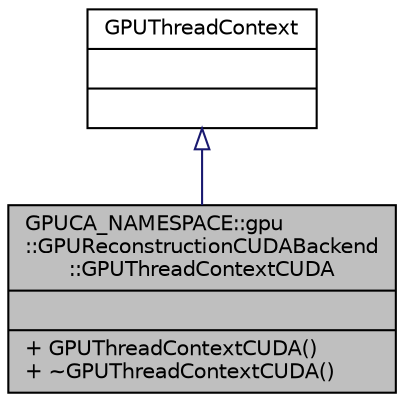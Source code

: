 digraph "GPUCA_NAMESPACE::gpu::GPUReconstructionCUDABackend::GPUThreadContextCUDA"
{
 // INTERACTIVE_SVG=YES
  bgcolor="transparent";
  edge [fontname="Helvetica",fontsize="10",labelfontname="Helvetica",labelfontsize="10"];
  node [fontname="Helvetica",fontsize="10",shape=record];
  Node1 [label="{GPUCA_NAMESPACE::gpu\l::GPUReconstructionCUDABackend\l::GPUThreadContextCUDA\n||+ GPUThreadContextCUDA()\l+ ~GPUThreadContextCUDA()\l}",height=0.2,width=0.4,color="black", fillcolor="grey75", style="filled", fontcolor="black"];
  Node2 -> Node1 [dir="back",color="midnightblue",fontsize="10",style="solid",arrowtail="onormal",fontname="Helvetica"];
  Node2 [label="{GPUThreadContext\n||}",height=0.2,width=0.4,color="black",URL="$d6/d18/classGPUThreadContext.html"];
}
